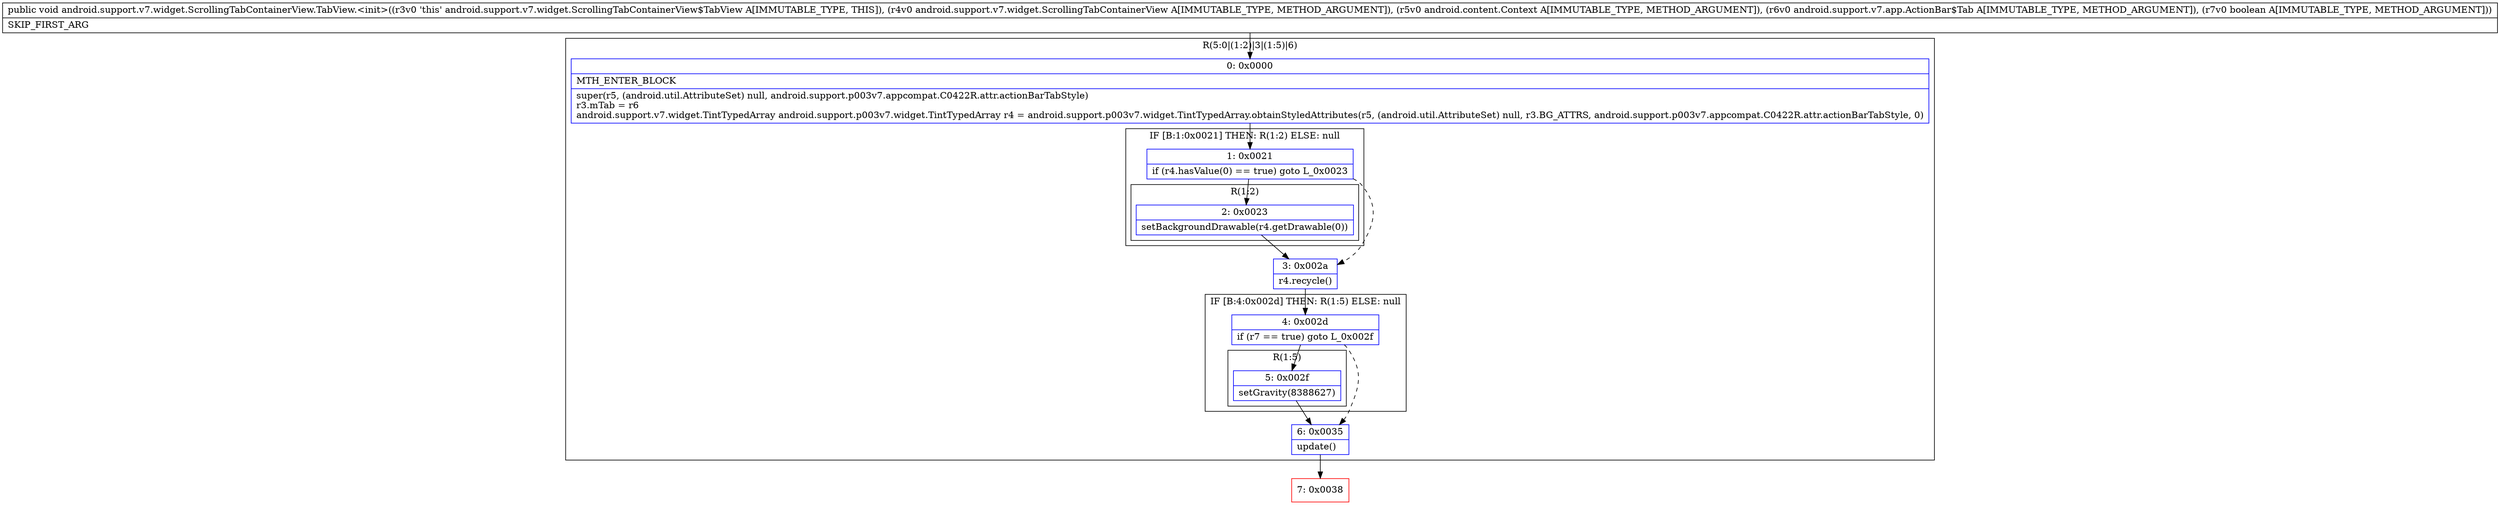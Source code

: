 digraph "CFG forandroid.support.v7.widget.ScrollingTabContainerView.TabView.\<init\>(Landroid\/support\/v7\/widget\/ScrollingTabContainerView;Landroid\/content\/Context;Landroid\/support\/v7\/app\/ActionBar$Tab;Z)V" {
subgraph cluster_Region_684184193 {
label = "R(5:0|(1:2)|3|(1:5)|6)";
node [shape=record,color=blue];
Node_0 [shape=record,label="{0\:\ 0x0000|MTH_ENTER_BLOCK\l|super(r5, (android.util.AttributeSet) null, android.support.p003v7.appcompat.C0422R.attr.actionBarTabStyle)\lr3.mTab = r6\landroid.support.v7.widget.TintTypedArray android.support.p003v7.widget.TintTypedArray r4 = android.support.p003v7.widget.TintTypedArray.obtainStyledAttributes(r5, (android.util.AttributeSet) null, r3.BG_ATTRS, android.support.p003v7.appcompat.C0422R.attr.actionBarTabStyle, 0)\l}"];
subgraph cluster_IfRegion_933924759 {
label = "IF [B:1:0x0021] THEN: R(1:2) ELSE: null";
node [shape=record,color=blue];
Node_1 [shape=record,label="{1\:\ 0x0021|if (r4.hasValue(0) == true) goto L_0x0023\l}"];
subgraph cluster_Region_1771615393 {
label = "R(1:2)";
node [shape=record,color=blue];
Node_2 [shape=record,label="{2\:\ 0x0023|setBackgroundDrawable(r4.getDrawable(0))\l}"];
}
}
Node_3 [shape=record,label="{3\:\ 0x002a|r4.recycle()\l}"];
subgraph cluster_IfRegion_503279134 {
label = "IF [B:4:0x002d] THEN: R(1:5) ELSE: null";
node [shape=record,color=blue];
Node_4 [shape=record,label="{4\:\ 0x002d|if (r7 == true) goto L_0x002f\l}"];
subgraph cluster_Region_243908128 {
label = "R(1:5)";
node [shape=record,color=blue];
Node_5 [shape=record,label="{5\:\ 0x002f|setGravity(8388627)\l}"];
}
}
Node_6 [shape=record,label="{6\:\ 0x0035|update()\l}"];
}
Node_7 [shape=record,color=red,label="{7\:\ 0x0038}"];
MethodNode[shape=record,label="{public void android.support.v7.widget.ScrollingTabContainerView.TabView.\<init\>((r3v0 'this' android.support.v7.widget.ScrollingTabContainerView$TabView A[IMMUTABLE_TYPE, THIS]), (r4v0 android.support.v7.widget.ScrollingTabContainerView A[IMMUTABLE_TYPE, METHOD_ARGUMENT]), (r5v0 android.content.Context A[IMMUTABLE_TYPE, METHOD_ARGUMENT]), (r6v0 android.support.v7.app.ActionBar$Tab A[IMMUTABLE_TYPE, METHOD_ARGUMENT]), (r7v0 boolean A[IMMUTABLE_TYPE, METHOD_ARGUMENT]))  | SKIP_FIRST_ARG\l}"];
MethodNode -> Node_0;
Node_0 -> Node_1;
Node_1 -> Node_2;
Node_1 -> Node_3[style=dashed];
Node_2 -> Node_3;
Node_3 -> Node_4;
Node_4 -> Node_5;
Node_4 -> Node_6[style=dashed];
Node_5 -> Node_6;
Node_6 -> Node_7;
}

